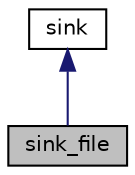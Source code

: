 digraph "sink_file"
{
 // LATEX_PDF_SIZE
  edge [fontname="Helvetica",fontsize="10",labelfontname="Helvetica",labelfontsize="10"];
  node [fontname="Helvetica",fontsize="10",shape=record];
  Node1 [label="sink_file",height=0.2,width=0.4,color="black", fillcolor="grey75", style="filled", fontcolor="black",tooltip="A class that implements file sink."];
  Node2 -> Node1 [dir="back",color="midnightblue",fontsize="10",style="solid",fontname="Helvetica"];
  Node2 [label="sink",height=0.2,width=0.4,color="black", fillcolor="white", style="filled",URL="$structsink.html",tooltip="Base abstract class for data sink classes."];
}
